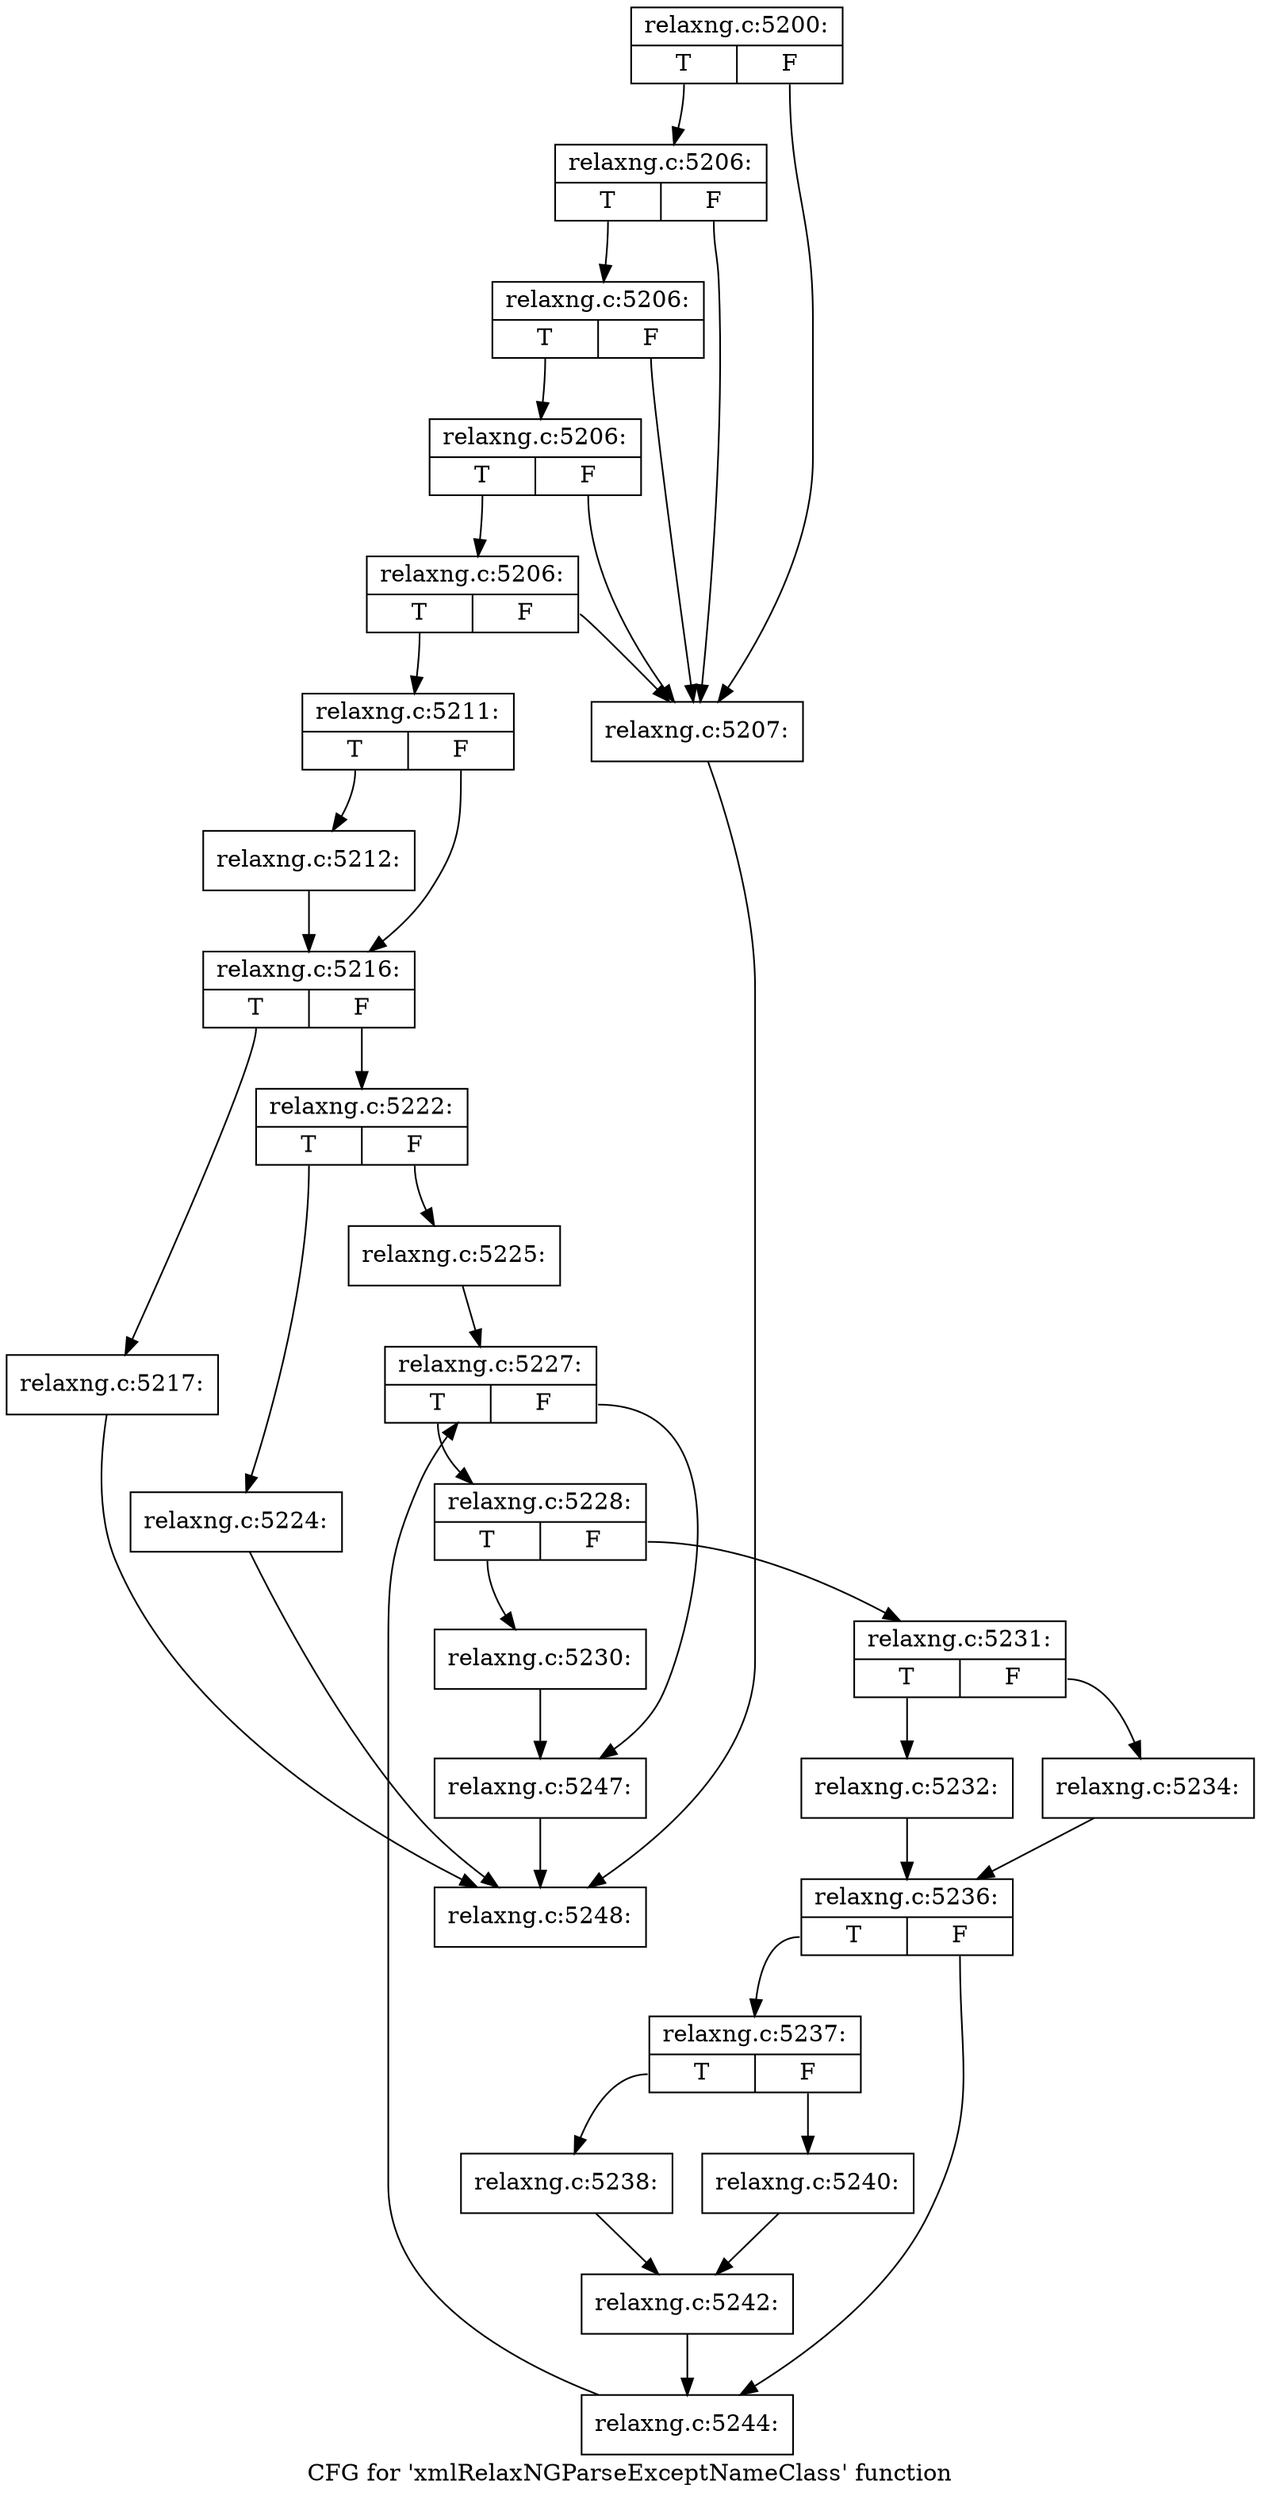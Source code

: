 digraph "CFG for 'xmlRelaxNGParseExceptNameClass' function" {
	label="CFG for 'xmlRelaxNGParseExceptNameClass' function";

	Node0x3afd3f0 [shape=record,label="{relaxng.c:5200:|{<s0>T|<s1>F}}"];
	Node0x3afd3f0:s0 -> Node0x3c7de40;
	Node0x3afd3f0:s1 -> Node0x3c7dc80;
	Node0x3c7de40 [shape=record,label="{relaxng.c:5206:|{<s0>T|<s1>F}}"];
	Node0x3c7de40:s0 -> Node0x3c7ddf0;
	Node0x3c7de40:s1 -> Node0x3c7dc80;
	Node0x3c7ddf0 [shape=record,label="{relaxng.c:5206:|{<s0>T|<s1>F}}"];
	Node0x3c7ddf0:s0 -> Node0x3c7dda0;
	Node0x3c7ddf0:s1 -> Node0x3c7dc80;
	Node0x3c7dda0 [shape=record,label="{relaxng.c:5206:|{<s0>T|<s1>F}}"];
	Node0x3c7dda0:s0 -> Node0x3c7dd20;
	Node0x3c7dda0:s1 -> Node0x3c7dc80;
	Node0x3c7dd20 [shape=record,label="{relaxng.c:5206:|{<s0>T|<s1>F}}"];
	Node0x3c7dd20:s0 -> Node0x3c7dcd0;
	Node0x3c7dd20:s1 -> Node0x3c7dc80;
	Node0x3c7dc80 [shape=record,label="{relaxng.c:5207:}"];
	Node0x3c7dc80 -> Node0x3857160;
	Node0x3c7dcd0 [shape=record,label="{relaxng.c:5211:|{<s0>T|<s1>F}}"];
	Node0x3c7dcd0:s0 -> Node0x3c7f440;
	Node0x3c7dcd0:s1 -> Node0x3c7f490;
	Node0x3c7f440 [shape=record,label="{relaxng.c:5212:}"];
	Node0x3c7f440 -> Node0x3c7f490;
	Node0x3c7f490 [shape=record,label="{relaxng.c:5216:|{<s0>T|<s1>F}}"];
	Node0x3c7f490:s0 -> Node0x3c7ff20;
	Node0x3c7f490:s1 -> Node0x3c7ff70;
	Node0x3c7ff20 [shape=record,label="{relaxng.c:5217:}"];
	Node0x3c7ff20 -> Node0x3857160;
	Node0x3c7ff70 [shape=record,label="{relaxng.c:5222:|{<s0>T|<s1>F}}"];
	Node0x3c7ff70:s0 -> Node0x3c80d90;
	Node0x3c7ff70:s1 -> Node0x3c80de0;
	Node0x3c80d90 [shape=record,label="{relaxng.c:5224:}"];
	Node0x3c80d90 -> Node0x3857160;
	Node0x3c80de0 [shape=record,label="{relaxng.c:5225:}"];
	Node0x3c80de0 -> Node0x3c816b0;
	Node0x3c816b0 [shape=record,label="{relaxng.c:5227:|{<s0>T|<s1>F}}"];
	Node0x3c816b0:s0 -> Node0x3c81aa0;
	Node0x3c816b0:s1 -> Node0x3c818d0;
	Node0x3c81aa0 [shape=record,label="{relaxng.c:5228:|{<s0>T|<s1>F}}"];
	Node0x3c81aa0:s0 -> Node0x3c81e50;
	Node0x3c81aa0:s1 -> Node0x3c81ea0;
	Node0x3c81e50 [shape=record,label="{relaxng.c:5230:}"];
	Node0x3c81e50 -> Node0x3c818d0;
	Node0x3c81ea0 [shape=record,label="{relaxng.c:5231:|{<s0>T|<s1>F}}"];
	Node0x3c81ea0:s0 -> Node0x3c82250;
	Node0x3c81ea0:s1 -> Node0x3c822f0;
	Node0x3c82250 [shape=record,label="{relaxng.c:5232:}"];
	Node0x3c82250 -> Node0x3c822a0;
	Node0x3c822f0 [shape=record,label="{relaxng.c:5234:}"];
	Node0x3c822f0 -> Node0x3c822a0;
	Node0x3c822a0 [shape=record,label="{relaxng.c:5236:|{<s0>T|<s1>F}}"];
	Node0x3c822a0:s0 -> Node0x3c82ac0;
	Node0x3c822a0:s1 -> Node0x3c82b10;
	Node0x3c82ac0 [shape=record,label="{relaxng.c:5237:|{<s0>T|<s1>F}}"];
	Node0x3c82ac0:s0 -> Node0x3c830e0;
	Node0x3c82ac0:s1 -> Node0x3c83180;
	Node0x3c830e0 [shape=record,label="{relaxng.c:5238:}"];
	Node0x3c830e0 -> Node0x3c83130;
	Node0x3c83180 [shape=record,label="{relaxng.c:5240:}"];
	Node0x3c83180 -> Node0x3c83130;
	Node0x3c83130 [shape=record,label="{relaxng.c:5242:}"];
	Node0x3c83130 -> Node0x3c82b10;
	Node0x3c82b10 [shape=record,label="{relaxng.c:5244:}"];
	Node0x3c82b10 -> Node0x3c816b0;
	Node0x3c818d0 [shape=record,label="{relaxng.c:5247:}"];
	Node0x3c818d0 -> Node0x3857160;
	Node0x3857160 [shape=record,label="{relaxng.c:5248:}"];
}
